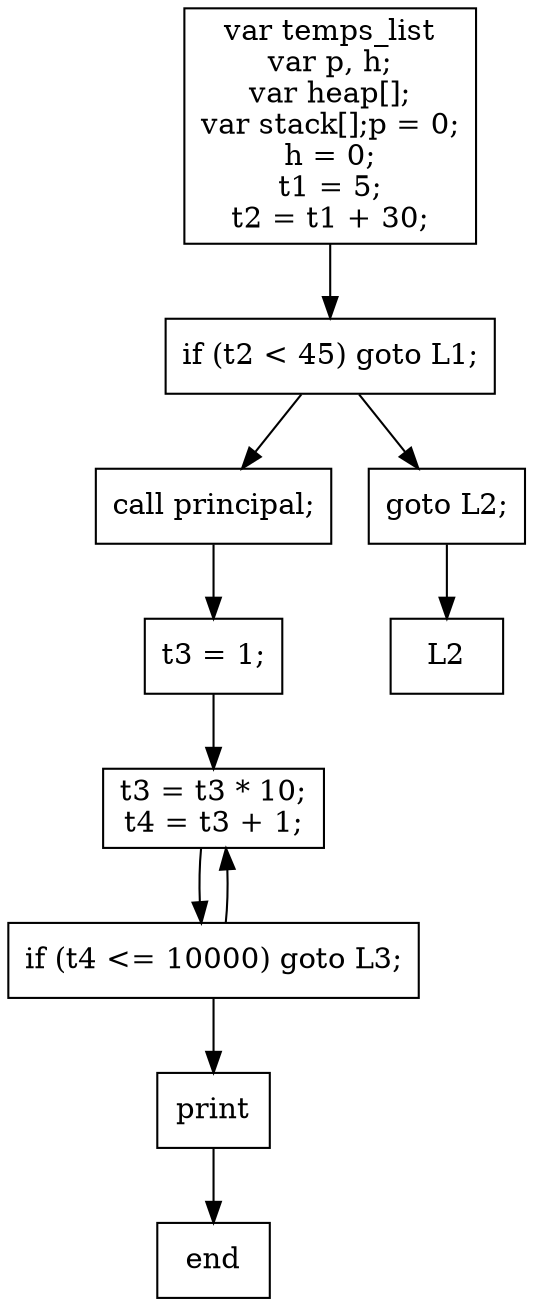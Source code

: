 digraph G {
 node[shape=box]
node0[label="var temps_list
var p, h;
var heap[];
var stack[];p = 0;
h = 0;
t1 = 5;
t2 = t1 + 30;
"]
node1[label="if (t2 < 45) goto L1;"]
node2[label="call principal;"]
L1[label="goto L2;"]
principal[label="t3 = 1;
"]
L3[label="t3 = t3 * 10;
t4 = t3 + 1;
"]
node6[label="if (t4 <= 10000) goto L3;"]
node7[label="print
"]
node8[label="end"]
node0->node1
node1->L1
node1->node2
node2->principal
L1->L2
principal->L3
L3->node6
node6->L3
node6->node7
node7->node8
}